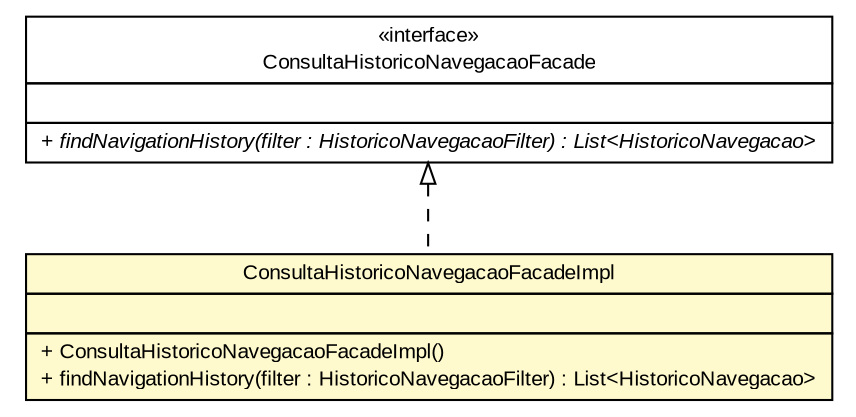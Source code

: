 #!/usr/local/bin/dot
#
# Class diagram 
# Generated by UMLGraph version R5_6 (http://www.umlgraph.org/)
#

digraph G {
	edge [fontname="arial",fontsize=10,labelfontname="arial",labelfontsize=10];
	node [fontname="arial",fontsize=10,shape=plaintext];
	nodesep=0.25;
	ranksep=0.5;
	// br.gov.to.sefaz.seg.business.consulta.facade.ConsultaHistoricoNavegacaoFacade
	c368682 [label=<<table title="br.gov.to.sefaz.seg.business.consulta.facade.ConsultaHistoricoNavegacaoFacade" border="0" cellborder="1" cellspacing="0" cellpadding="2" port="p" href="../ConsultaHistoricoNavegacaoFacade.html">
		<tr><td><table border="0" cellspacing="0" cellpadding="1">
<tr><td align="center" balign="center"> &#171;interface&#187; </td></tr>
<tr><td align="center" balign="center"> ConsultaHistoricoNavegacaoFacade </td></tr>
		</table></td></tr>
		<tr><td><table border="0" cellspacing="0" cellpadding="1">
<tr><td align="left" balign="left">  </td></tr>
		</table></td></tr>
		<tr><td><table border="0" cellspacing="0" cellpadding="1">
<tr><td align="left" balign="left"><font face="arial italic" point-size="10.0"> + findNavigationHistory(filter : HistoricoNavegacaoFilter) : List&lt;HistoricoNavegacao&gt; </font></td></tr>
		</table></td></tr>
		</table>>, URL="../ConsultaHistoricoNavegacaoFacade.html", fontname="arial", fontcolor="black", fontsize=10.0];
	// br.gov.to.sefaz.seg.business.consulta.facade.impl.ConsultaHistoricoNavegacaoFacadeImpl
	c368685 [label=<<table title="br.gov.to.sefaz.seg.business.consulta.facade.impl.ConsultaHistoricoNavegacaoFacadeImpl" border="0" cellborder="1" cellspacing="0" cellpadding="2" port="p" bgcolor="lemonChiffon" href="./ConsultaHistoricoNavegacaoFacadeImpl.html">
		<tr><td><table border="0" cellspacing="0" cellpadding="1">
<tr><td align="center" balign="center"> ConsultaHistoricoNavegacaoFacadeImpl </td></tr>
		</table></td></tr>
		<tr><td><table border="0" cellspacing="0" cellpadding="1">
<tr><td align="left" balign="left">  </td></tr>
		</table></td></tr>
		<tr><td><table border="0" cellspacing="0" cellpadding="1">
<tr><td align="left" balign="left"> + ConsultaHistoricoNavegacaoFacadeImpl() </td></tr>
<tr><td align="left" balign="left"> + findNavigationHistory(filter : HistoricoNavegacaoFilter) : List&lt;HistoricoNavegacao&gt; </td></tr>
		</table></td></tr>
		</table>>, URL="./ConsultaHistoricoNavegacaoFacadeImpl.html", fontname="arial", fontcolor="black", fontsize=10.0];
	//br.gov.to.sefaz.seg.business.consulta.facade.impl.ConsultaHistoricoNavegacaoFacadeImpl implements br.gov.to.sefaz.seg.business.consulta.facade.ConsultaHistoricoNavegacaoFacade
	c368682:p -> c368685:p [dir=back,arrowtail=empty,style=dashed];
}

